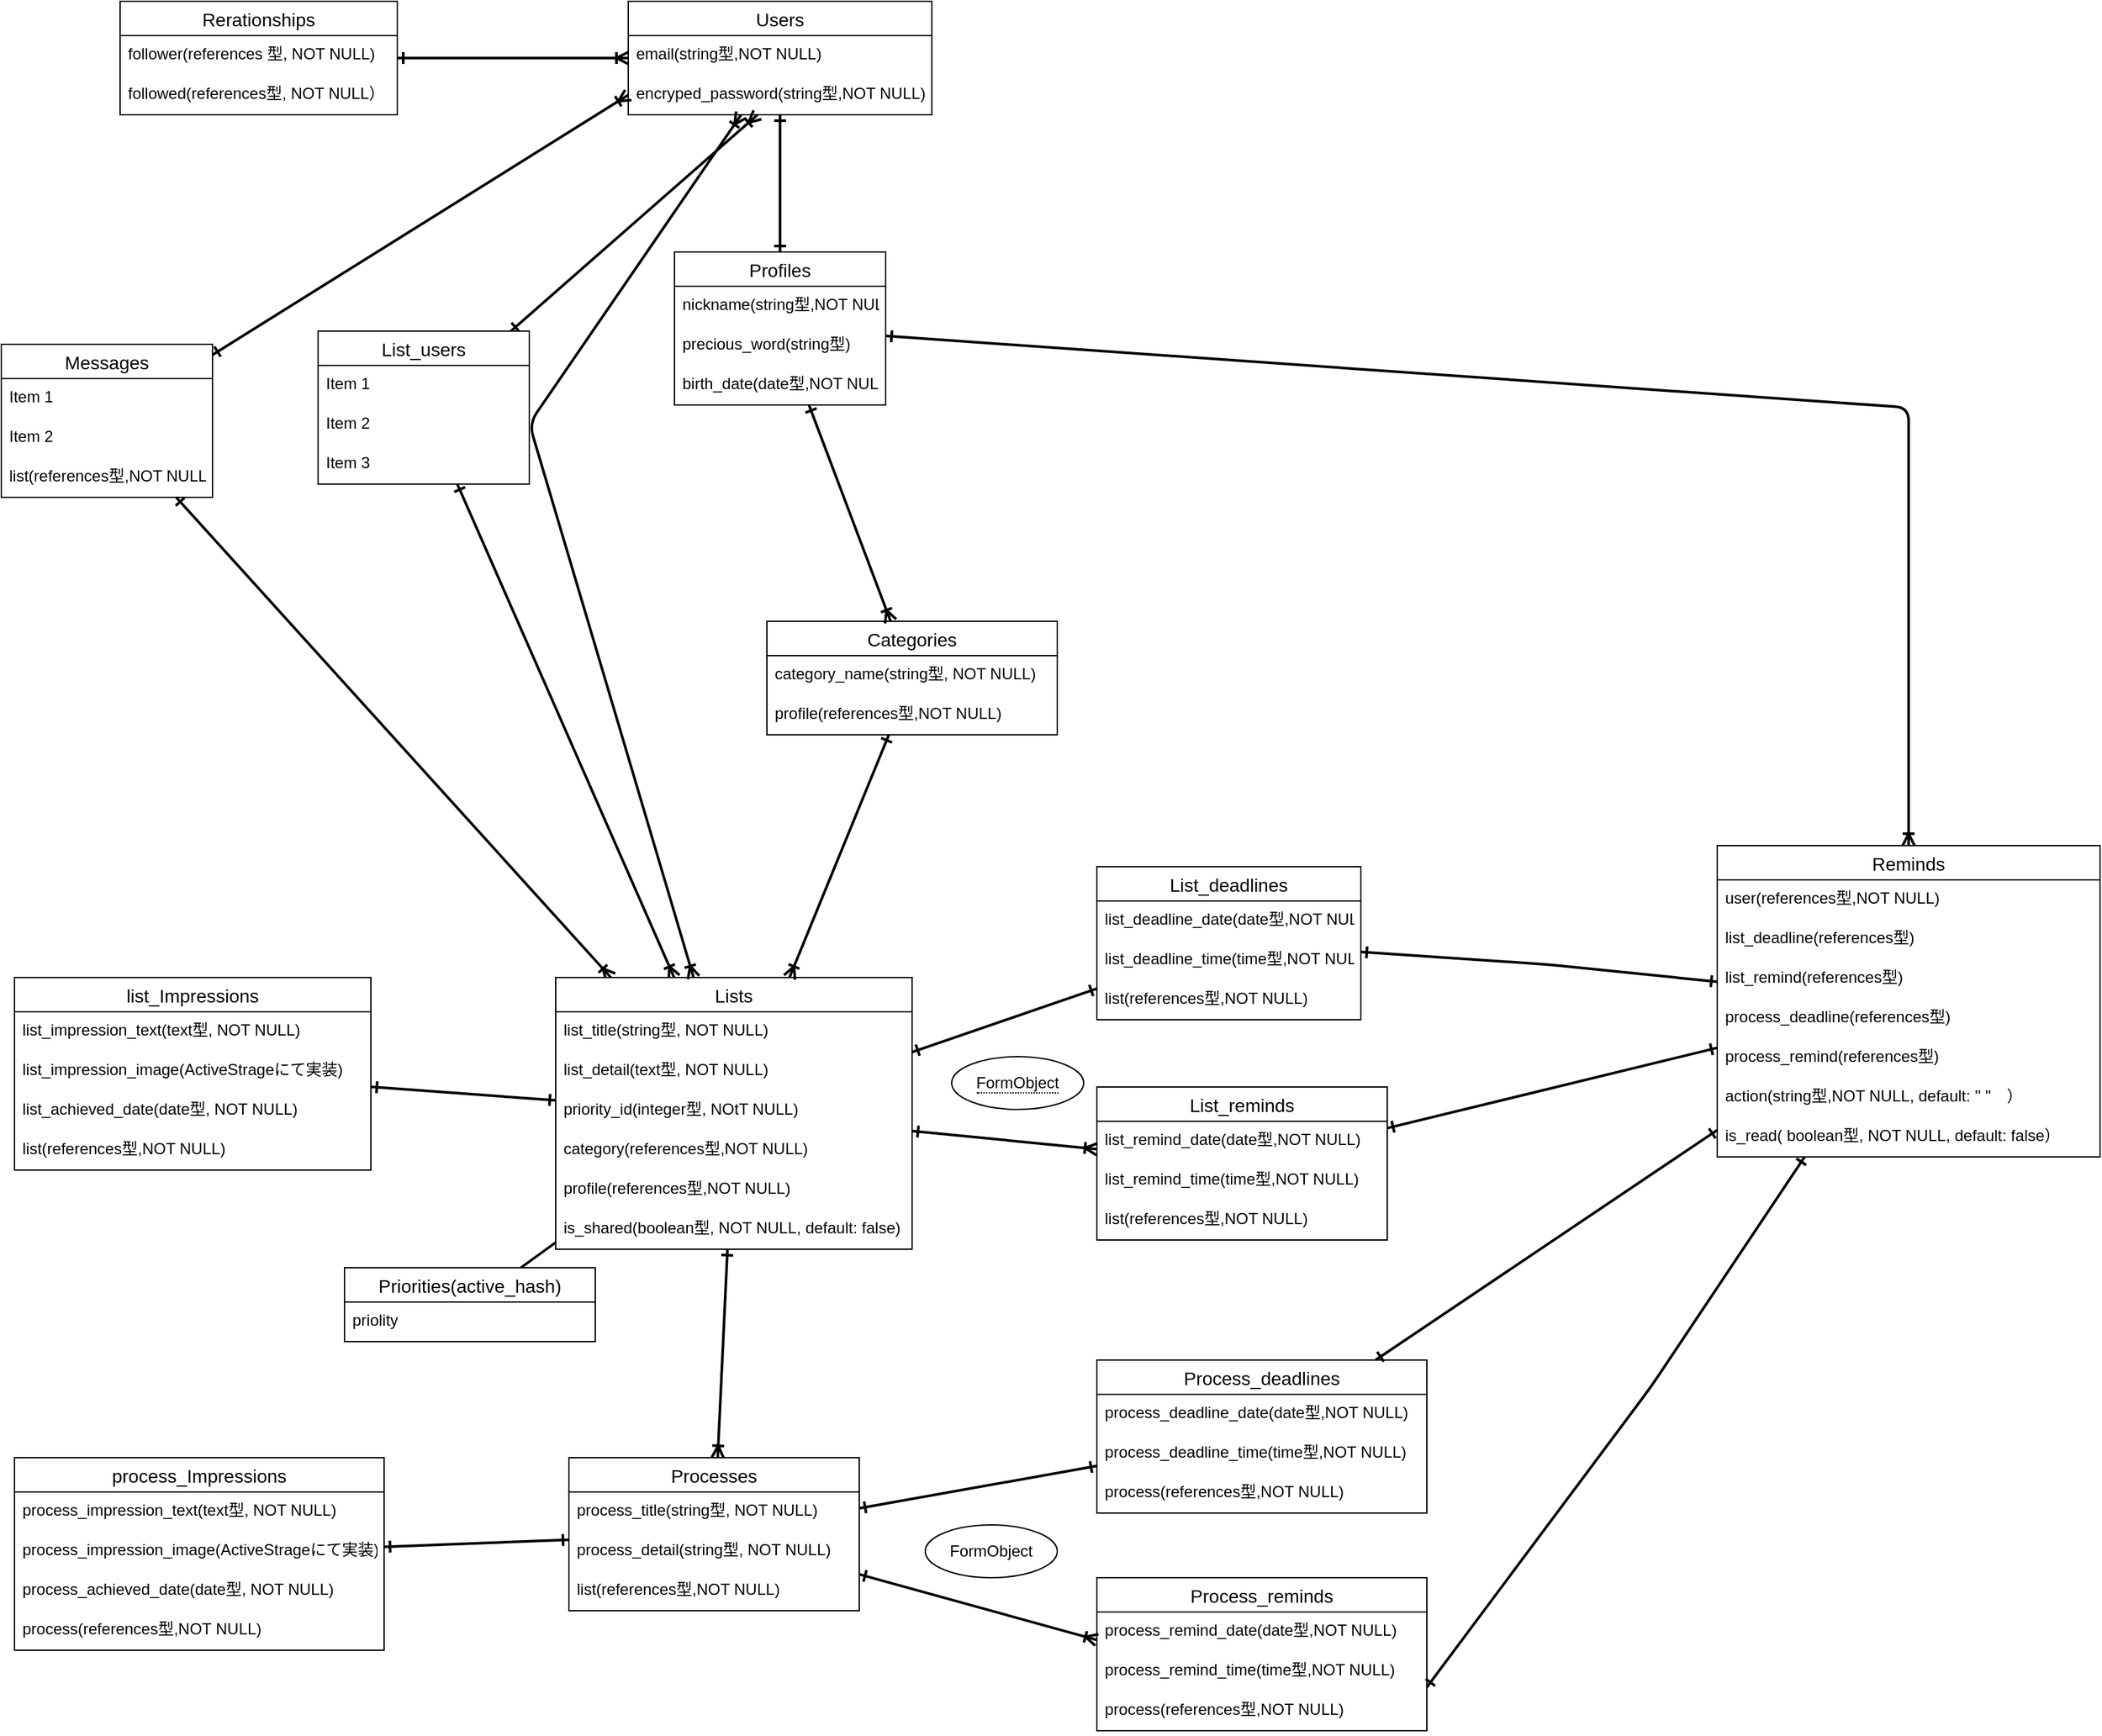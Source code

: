 <mxfile>
    <diagram id="kO1nOzZeOrc67fC76vRQ" name="ページ1">
        <mxGraphModel dx="1132" dy="2182" grid="1" gridSize="10" guides="1" tooltips="1" connect="1" arrows="1" fold="1" page="1" pageScale="1" pageWidth="827" pageHeight="1169" math="0" shadow="0">
            <root>
                <mxCell id="0"/>
                <mxCell id="1" parent="0"/>
                <mxCell id="72" value="Categories" style="swimlane;fontStyle=0;childLayout=stackLayout;horizontal=1;startSize=26;horizontalStack=0;resizeParent=1;resizeParentMax=0;resizeLast=0;collapsible=1;marginBottom=0;align=center;fontSize=14;" parent="1" vertex="1">
                    <mxGeometry x="610" y="270" width="220" height="86" as="geometry"/>
                </mxCell>
                <mxCell id="73" value="category_name(string型, NOT NULL)" style="text;strokeColor=none;fillColor=none;spacingLeft=4;spacingRight=4;overflow=hidden;rotatable=0;points=[[0,0.5],[1,0.5]];portConstraint=eastwest;fontSize=12;" parent="72" vertex="1">
                    <mxGeometry y="26" width="220" height="30" as="geometry"/>
                </mxCell>
                <mxCell id="74" value="profile(references型,NOT NULL)" style="text;strokeColor=none;fillColor=none;spacingLeft=4;spacingRight=4;overflow=hidden;rotatable=0;points=[[0,0.5],[1,0.5]];portConstraint=eastwest;fontSize=12;" parent="72" vertex="1">
                    <mxGeometry y="56" width="220" height="30" as="geometry"/>
                </mxCell>
                <mxCell id="166" style="edgeStyle=none;orthogonalLoop=1;jettySize=auto;html=1;fontSize=12;startArrow=ERoneToMany;startFill=0;endArrow=ERone;endFill=0;strokeWidth=2;" parent="1" source="76" target="161" edge="1">
                    <mxGeometry relative="1" as="geometry"/>
                </mxCell>
                <mxCell id="173" style="edgeStyle=none;orthogonalLoop=1;jettySize=auto;html=1;fontSize=12;startArrow=ERoneToMany;startFill=0;endArrow=ERone;endFill=0;strokeWidth=2;" parent="1" source="76" target="168" edge="1">
                    <mxGeometry relative="1" as="geometry"/>
                </mxCell>
                <mxCell id="76" value="Lists" style="swimlane;fontStyle=0;childLayout=stackLayout;horizontal=1;startSize=26;horizontalStack=0;resizeParent=1;resizeParentMax=0;resizeLast=0;collapsible=1;marginBottom=0;align=center;fontSize=14;" parent="1" vertex="1">
                    <mxGeometry x="450" y="540" width="270" height="206" as="geometry"/>
                </mxCell>
                <mxCell id="77" value="list_title(string型, NOT NULL)" style="text;strokeColor=none;fillColor=none;spacingLeft=4;spacingRight=4;overflow=hidden;rotatable=0;points=[[0,0.5],[1,0.5]];portConstraint=eastwest;fontSize=12;" parent="76" vertex="1">
                    <mxGeometry y="26" width="270" height="30" as="geometry"/>
                </mxCell>
                <mxCell id="78" value="list_detail(text型, NOT NULL)" style="text;strokeColor=none;fillColor=none;spacingLeft=4;spacingRight=4;overflow=hidden;rotatable=0;points=[[0,0.5],[1,0.5]];portConstraint=eastwest;fontSize=12;" parent="76" vertex="1">
                    <mxGeometry y="56" width="270" height="30" as="geometry"/>
                </mxCell>
                <mxCell id="149" value="priority_id(integer型, NOtT NULL)" style="text;strokeColor=none;fillColor=none;spacingLeft=4;spacingRight=4;overflow=hidden;rotatable=0;points=[[0,0.5],[1,0.5]];portConstraint=eastwest;fontSize=12;" parent="76" vertex="1">
                    <mxGeometry y="86" width="270" height="30" as="geometry"/>
                </mxCell>
                <mxCell id="79" value="category(references型,NOT NULL)" style="text;strokeColor=none;fillColor=none;spacingLeft=4;spacingRight=4;overflow=hidden;rotatable=0;points=[[0,0.5],[1,0.5]];portConstraint=eastwest;fontSize=12;" parent="76" vertex="1">
                    <mxGeometry y="116" width="270" height="30" as="geometry"/>
                </mxCell>
                <mxCell id="179" value="profile(references型,NOT NULL)" style="text;strokeColor=none;fillColor=none;spacingLeft=4;spacingRight=4;overflow=hidden;rotatable=0;points=[[0,0.5],[1,0.5]];portConstraint=eastwest;fontSize=12;" vertex="1" parent="76">
                    <mxGeometry y="146" width="270" height="30" as="geometry"/>
                </mxCell>
                <mxCell id="150" value="is_shared(boolean型, NOT NULL, default: false)" style="text;strokeColor=none;fillColor=none;spacingLeft=4;spacingRight=4;overflow=hidden;rotatable=0;points=[[0,0.5],[1,0.5]];portConstraint=eastwest;fontSize=12;" parent="76" vertex="1">
                    <mxGeometry y="176" width="270" height="30" as="geometry"/>
                </mxCell>
                <mxCell id="165" style="edgeStyle=none;orthogonalLoop=1;jettySize=auto;html=1;fontSize=12;startArrow=ERoneToMany;startFill=0;endArrow=ERoneToMany;endFill=0;strokeWidth=2;" parent="1" source="80" target="76" edge="1">
                    <mxGeometry relative="1" as="geometry">
                        <Array as="points">
                            <mxPoint x="430" y="120"/>
                        </Array>
                    </mxGeometry>
                </mxCell>
                <mxCell id="167" style="edgeStyle=none;orthogonalLoop=1;jettySize=auto;html=1;fontSize=12;startArrow=ERoneToMany;startFill=0;endArrow=ERone;endFill=0;strokeWidth=2;" parent="1" source="82" target="161" edge="1">
                    <mxGeometry relative="1" as="geometry"/>
                </mxCell>
                <mxCell id="172" style="edgeStyle=none;orthogonalLoop=1;jettySize=auto;html=1;fontSize=12;startArrow=ERoneToMany;startFill=0;endArrow=ERone;endFill=0;strokeWidth=2;exitX=0;exitY=0.5;exitDx=0;exitDy=0;" parent="1" source="82" target="168" edge="1">
                    <mxGeometry relative="1" as="geometry"/>
                </mxCell>
                <mxCell id="80" value="Users" style="swimlane;fontStyle=0;childLayout=stackLayout;horizontal=1;startSize=26;horizontalStack=0;resizeParent=1;resizeParentMax=0;resizeLast=0;collapsible=1;marginBottom=0;align=center;fontSize=14;" parent="1" vertex="1">
                    <mxGeometry x="505" y="-200" width="230" height="86" as="geometry"/>
                </mxCell>
                <mxCell id="81" value="email(string型,NOT NULL)" style="text;strokeColor=none;fillColor=none;spacingLeft=4;spacingRight=4;overflow=hidden;rotatable=0;points=[[0,0.5],[1,0.5]];portConstraint=eastwest;fontSize=12;" parent="80" vertex="1">
                    <mxGeometry y="26" width="230" height="30" as="geometry"/>
                </mxCell>
                <mxCell id="82" value="encryped_password(string型,NOT NULL)" style="text;strokeColor=none;fillColor=none;spacingLeft=4;spacingRight=4;overflow=hidden;rotatable=0;points=[[0,0.5],[1,0.5]];portConstraint=eastwest;fontSize=12;" parent="80" vertex="1">
                    <mxGeometry y="56" width="230" height="30" as="geometry"/>
                </mxCell>
                <mxCell id="84" value="Processes" style="swimlane;fontStyle=0;childLayout=stackLayout;horizontal=1;startSize=26;horizontalStack=0;resizeParent=1;resizeParentMax=0;resizeLast=0;collapsible=1;marginBottom=0;align=center;fontSize=14;" parent="1" vertex="1">
                    <mxGeometry x="460" y="904" width="220" height="116" as="geometry"/>
                </mxCell>
                <mxCell id="85" value="process_title(string型, NOT NULL)" style="text;strokeColor=none;fillColor=none;spacingLeft=4;spacingRight=4;overflow=hidden;rotatable=0;points=[[0,0.5],[1,0.5]];portConstraint=eastwest;fontSize=12;" parent="84" vertex="1">
                    <mxGeometry y="26" width="220" height="30" as="geometry"/>
                </mxCell>
                <mxCell id="86" value="process_detail(string型, NOT NULL)" style="text;strokeColor=none;fillColor=none;spacingLeft=4;spacingRight=4;overflow=hidden;rotatable=0;points=[[0,0.5],[1,0.5]];portConstraint=eastwest;fontSize=12;" parent="84" vertex="1">
                    <mxGeometry y="56" width="220" height="30" as="geometry"/>
                </mxCell>
                <mxCell id="87" value="list(references型,NOT NULL)" style="text;strokeColor=none;fillColor=none;spacingLeft=4;spacingRight=4;overflow=hidden;rotatable=0;points=[[0,0.5],[1,0.5]];portConstraint=eastwest;fontSize=12;" parent="84" vertex="1">
                    <mxGeometry y="86" width="220" height="30" as="geometry"/>
                </mxCell>
                <mxCell id="88" value="&#10;list_Impressions&#10;" style="swimlane;fontStyle=0;childLayout=stackLayout;horizontal=1;startSize=26;horizontalStack=0;resizeParent=1;resizeParentMax=0;resizeLast=0;collapsible=1;marginBottom=0;align=center;fontSize=14;" parent="1" vertex="1">
                    <mxGeometry x="40" y="540" width="270" height="146" as="geometry"/>
                </mxCell>
                <mxCell id="89" value="list_impression_text(text型, NOT NULL)" style="text;strokeColor=none;fillColor=none;spacingLeft=4;spacingRight=4;overflow=hidden;rotatable=0;points=[[0,0.5],[1,0.5]];portConstraint=eastwest;fontSize=12;" parent="88" vertex="1">
                    <mxGeometry y="26" width="270" height="30" as="geometry"/>
                </mxCell>
                <mxCell id="90" value="list_impression_image(ActiveStrageにて実装)" style="text;strokeColor=none;fillColor=none;spacingLeft=4;spacingRight=4;overflow=hidden;rotatable=0;points=[[0,0.5],[1,0.5]];portConstraint=eastwest;fontSize=12;" parent="88" vertex="1">
                    <mxGeometry y="56" width="270" height="30" as="geometry"/>
                </mxCell>
                <mxCell id="91" value="list_achieved_date(date型, NOT NULL)" style="text;strokeColor=none;fillColor=none;spacingLeft=4;spacingRight=4;overflow=hidden;rotatable=0;points=[[0,0.5],[1,0.5]];portConstraint=eastwest;fontSize=12;" parent="88" vertex="1">
                    <mxGeometry y="86" width="270" height="30" as="geometry"/>
                </mxCell>
                <mxCell id="159" value="list(references型,NOT NULL)" style="text;strokeColor=none;fillColor=none;spacingLeft=4;spacingRight=4;overflow=hidden;rotatable=0;points=[[0,0.5],[1,0.5]];portConstraint=eastwest;fontSize=12;" parent="88" vertex="1">
                    <mxGeometry y="116" width="270" height="30" as="geometry"/>
                </mxCell>
                <mxCell id="92" value="&#10;process_Impressions&#10;" style="swimlane;fontStyle=0;childLayout=stackLayout;horizontal=1;startSize=26;horizontalStack=0;resizeParent=1;resizeParentMax=0;resizeLast=0;collapsible=1;marginBottom=0;align=center;fontSize=14;" parent="1" vertex="1">
                    <mxGeometry x="40" y="904" width="280" height="146" as="geometry"/>
                </mxCell>
                <mxCell id="93" value="process_impression_text(text型, NOT NULL)" style="text;strokeColor=none;fillColor=none;spacingLeft=4;spacingRight=4;overflow=hidden;rotatable=0;points=[[0,0.5],[1,0.5]];portConstraint=eastwest;fontSize=12;" parent="92" vertex="1">
                    <mxGeometry y="26" width="280" height="30" as="geometry"/>
                </mxCell>
                <mxCell id="94" value="process_impression_image(ActiveStrageにて実装)" style="text;strokeColor=none;fillColor=none;spacingLeft=4;spacingRight=4;overflow=hidden;rotatable=0;points=[[0,0.5],[1,0.5]];portConstraint=eastwest;fontSize=12;" parent="92" vertex="1">
                    <mxGeometry y="56" width="280" height="30" as="geometry"/>
                </mxCell>
                <mxCell id="95" value="process_achieved_date(date型, NOT NULL)" style="text;strokeColor=none;fillColor=none;spacingLeft=4;spacingRight=4;overflow=hidden;rotatable=0;points=[[0,0.5],[1,0.5]];portConstraint=eastwest;fontSize=12;" parent="92" vertex="1">
                    <mxGeometry y="86" width="280" height="30" as="geometry"/>
                </mxCell>
                <mxCell id="160" value="process(references型,NOT NULL)" style="text;strokeColor=none;fillColor=none;spacingLeft=4;spacingRight=4;overflow=hidden;rotatable=0;points=[[0,0.5],[1,0.5]];portConstraint=eastwest;fontSize=12;" parent="92" vertex="1">
                    <mxGeometry y="116" width="280" height="30" as="geometry"/>
                </mxCell>
                <mxCell id="96" value="List_deadlines" style="swimlane;fontStyle=0;childLayout=stackLayout;horizontal=1;startSize=26;horizontalStack=0;resizeParent=1;resizeParentMax=0;resizeLast=0;collapsible=1;marginBottom=0;align=center;fontSize=14;" parent="1" vertex="1">
                    <mxGeometry x="860" y="456" width="200" height="116" as="geometry"/>
                </mxCell>
                <mxCell id="97" value="list_deadline_date(date型,NOT NULL)" style="text;strokeColor=none;fillColor=none;spacingLeft=4;spacingRight=4;overflow=hidden;rotatable=0;points=[[0,0.5],[1,0.5]];portConstraint=eastwest;fontSize=12;" parent="96" vertex="1">
                    <mxGeometry y="26" width="200" height="30" as="geometry"/>
                </mxCell>
                <mxCell id="98" value="list_deadline_time(time型,NOT NULL)" style="text;strokeColor=none;fillColor=none;spacingLeft=4;spacingRight=4;overflow=hidden;rotatable=0;points=[[0,0.5],[1,0.5]];portConstraint=eastwest;fontSize=12;" parent="96" vertex="1">
                    <mxGeometry y="56" width="200" height="30" as="geometry"/>
                </mxCell>
                <mxCell id="99" value="list(references型,NOT NULL)" style="text;strokeColor=none;fillColor=none;spacingLeft=4;spacingRight=4;overflow=hidden;rotatable=0;points=[[0,0.5],[1,0.5]];portConstraint=eastwest;fontSize=12;" parent="96" vertex="1">
                    <mxGeometry y="86" width="200" height="30" as="geometry"/>
                </mxCell>
                <mxCell id="100" value="List_reminds" style="swimlane;fontStyle=0;childLayout=stackLayout;horizontal=1;startSize=26;horizontalStack=0;resizeParent=1;resizeParentMax=0;resizeLast=0;collapsible=1;marginBottom=0;align=center;fontSize=14;" parent="1" vertex="1">
                    <mxGeometry x="860" y="623" width="220" height="116" as="geometry"/>
                </mxCell>
                <mxCell id="101" value="list_remind_date(date型,NOT NULL)" style="text;strokeColor=none;fillColor=none;spacingLeft=4;spacingRight=4;overflow=hidden;rotatable=0;points=[[0,0.5],[1,0.5]];portConstraint=eastwest;fontSize=12;" parent="100" vertex="1">
                    <mxGeometry y="26" width="220" height="30" as="geometry"/>
                </mxCell>
                <mxCell id="102" value="list_remind_time(time型,NOT NULL)" style="text;strokeColor=none;fillColor=none;spacingLeft=4;spacingRight=4;overflow=hidden;rotatable=0;points=[[0,0.5],[1,0.5]];portConstraint=eastwest;fontSize=12;" parent="100" vertex="1">
                    <mxGeometry y="56" width="220" height="30" as="geometry"/>
                </mxCell>
                <mxCell id="103" value="list(references型,NOT NULL)" style="text;strokeColor=none;fillColor=none;spacingLeft=4;spacingRight=4;overflow=hidden;rotatable=0;points=[[0,0.5],[1,0.5]];portConstraint=eastwest;fontSize=12;" parent="100" vertex="1">
                    <mxGeometry y="86" width="220" height="30" as="geometry"/>
                </mxCell>
                <mxCell id="104" value="Process_deadlines" style="swimlane;fontStyle=0;childLayout=stackLayout;horizontal=1;startSize=26;horizontalStack=0;resizeParent=1;resizeParentMax=0;resizeLast=0;collapsible=1;marginBottom=0;align=center;fontSize=14;" parent="1" vertex="1">
                    <mxGeometry x="860" y="830" width="250" height="116" as="geometry"/>
                </mxCell>
                <mxCell id="105" value="process_deadline_date(date型,NOT NULL)" style="text;strokeColor=none;fillColor=none;spacingLeft=4;spacingRight=4;overflow=hidden;rotatable=0;points=[[0,0.5],[1,0.5]];portConstraint=eastwest;fontSize=12;" parent="104" vertex="1">
                    <mxGeometry y="26" width="250" height="30" as="geometry"/>
                </mxCell>
                <mxCell id="106" value="process_deadline_time(time型,NOT NULL)" style="text;strokeColor=none;fillColor=none;spacingLeft=4;spacingRight=4;overflow=hidden;rotatable=0;points=[[0,0.5],[1,0.5]];portConstraint=eastwest;fontSize=12;" parent="104" vertex="1">
                    <mxGeometry y="56" width="250" height="30" as="geometry"/>
                </mxCell>
                <mxCell id="107" value="process(references型,NOT NULL)" style="text;strokeColor=none;fillColor=none;spacingLeft=4;spacingRight=4;overflow=hidden;rotatable=0;points=[[0,0.5],[1,0.5]];portConstraint=eastwest;fontSize=12;" parent="104" vertex="1">
                    <mxGeometry y="86" width="250" height="30" as="geometry"/>
                </mxCell>
                <mxCell id="108" value="Process_reminds" style="swimlane;fontStyle=0;childLayout=stackLayout;horizontal=1;startSize=26;horizontalStack=0;resizeParent=1;resizeParentMax=0;resizeLast=0;collapsible=1;marginBottom=0;align=center;fontSize=14;" parent="1" vertex="1">
                    <mxGeometry x="860" y="995" width="250" height="116" as="geometry"/>
                </mxCell>
                <mxCell id="109" value="process_remind_date(date型,NOT NULL)" style="text;strokeColor=none;fillColor=none;spacingLeft=4;spacingRight=4;overflow=hidden;rotatable=0;points=[[0,0.5],[1,0.5]];portConstraint=eastwest;fontSize=12;" parent="108" vertex="1">
                    <mxGeometry y="26" width="250" height="30" as="geometry"/>
                </mxCell>
                <mxCell id="110" value="process_remind_time(time型,NOT NULL)" style="text;strokeColor=none;fillColor=none;spacingLeft=4;spacingRight=4;overflow=hidden;rotatable=0;points=[[0,0.5],[1,0.5]];portConstraint=eastwest;fontSize=12;" parent="108" vertex="1">
                    <mxGeometry y="56" width="250" height="30" as="geometry"/>
                </mxCell>
                <mxCell id="111" value="process(references型,NOT NULL)" style="text;strokeColor=none;fillColor=none;spacingLeft=4;spacingRight=4;overflow=hidden;rotatable=0;points=[[0,0.5],[1,0.5]];portConstraint=eastwest;fontSize=12;" parent="108" vertex="1">
                    <mxGeometry y="86" width="250" height="30" as="geometry"/>
                </mxCell>
                <mxCell id="112" value="Reminds" style="swimlane;fontStyle=0;childLayout=stackLayout;horizontal=1;startSize=26;horizontalStack=0;resizeParent=1;resizeParentMax=0;resizeLast=0;collapsible=1;marginBottom=0;align=center;fontSize=14;" parent="1" vertex="1">
                    <mxGeometry x="1330" y="440" width="290" height="236" as="geometry"/>
                </mxCell>
                <mxCell id="113" value="user(references型,NOT NULL)" style="text;strokeColor=none;fillColor=none;spacingLeft=4;spacingRight=4;overflow=hidden;rotatable=0;points=[[0,0.5],[1,0.5]];portConstraint=eastwest;fontSize=12;" parent="112" vertex="1">
                    <mxGeometry y="26" width="290" height="30" as="geometry"/>
                </mxCell>
                <mxCell id="155" value="list_deadline(references型)" style="text;strokeColor=none;fillColor=none;spacingLeft=4;spacingRight=4;overflow=hidden;rotatable=0;points=[[0,0.5],[1,0.5]];portConstraint=eastwest;fontSize=12;" parent="112" vertex="1">
                    <mxGeometry y="56" width="290" height="30" as="geometry"/>
                </mxCell>
                <mxCell id="156" value="list_remind(references型)" style="text;strokeColor=none;fillColor=none;spacingLeft=4;spacingRight=4;overflow=hidden;rotatable=0;points=[[0,0.5],[1,0.5]];portConstraint=eastwest;fontSize=12;" parent="112" vertex="1">
                    <mxGeometry y="86" width="290" height="30" as="geometry"/>
                </mxCell>
                <mxCell id="157" value="process_deadline(references型)" style="text;strokeColor=none;fillColor=none;spacingLeft=4;spacingRight=4;overflow=hidden;rotatable=0;points=[[0,0.5],[1,0.5]];portConstraint=eastwest;fontSize=12;" parent="112" vertex="1">
                    <mxGeometry y="116" width="290" height="30" as="geometry"/>
                </mxCell>
                <mxCell id="158" value="process_remind(references型)" style="text;strokeColor=none;fillColor=none;spacingLeft=4;spacingRight=4;overflow=hidden;rotatable=0;points=[[0,0.5],[1,0.5]];portConstraint=eastwest;fontSize=12;" parent="112" vertex="1">
                    <mxGeometry y="146" width="290" height="30" as="geometry"/>
                </mxCell>
                <mxCell id="115" value="action(string型,NOT NULL, default: '' &quot;　）" style="text;strokeColor=none;fillColor=none;spacingLeft=4;spacingRight=4;overflow=hidden;rotatable=0;points=[[0,0.5],[1,0.5]];portConstraint=eastwest;fontSize=12;" parent="112" vertex="1">
                    <mxGeometry y="176" width="290" height="30" as="geometry"/>
                </mxCell>
                <mxCell id="154" value="is_read( boolean型, NOT NULL, default: false）&#10;&#10;" style="text;strokeColor=none;fillColor=none;spacingLeft=4;spacingRight=4;overflow=hidden;rotatable=0;points=[[0,0.5],[1,0.5]];portConstraint=eastwest;fontSize=12;" parent="112" vertex="1">
                    <mxGeometry y="206" width="290" height="30" as="geometry"/>
                </mxCell>
                <mxCell id="116" value="Rerationships" style="swimlane;fontStyle=0;childLayout=stackLayout;horizontal=1;startSize=26;horizontalStack=0;resizeParent=1;resizeParentMax=0;resizeLast=0;collapsible=1;marginBottom=0;align=center;fontSize=14;" parent="1" vertex="1">
                    <mxGeometry x="120" y="-200" width="210" height="86" as="geometry"/>
                </mxCell>
                <mxCell id="117" value="follower(references 型, NOT NULL)" style="text;strokeColor=none;fillColor=none;spacingLeft=4;spacingRight=4;overflow=hidden;rotatable=0;points=[[0,0.5],[1,0.5]];portConstraint=eastwest;fontSize=12;" parent="116" vertex="1">
                    <mxGeometry y="26" width="210" height="30" as="geometry"/>
                </mxCell>
                <mxCell id="118" value="followed(references型, NOT NULL） " style="text;strokeColor=none;fillColor=none;spacingLeft=4;spacingRight=4;overflow=hidden;rotatable=0;points=[[0,0.5],[1,0.5]];portConstraint=eastwest;fontSize=12;" parent="116" vertex="1">
                    <mxGeometry y="56" width="210" height="30" as="geometry"/>
                </mxCell>
                <mxCell id="120" value="&lt;span style=&quot;border-bottom: 1px dotted&quot;&gt;FormObject&lt;br&gt;&lt;/span&gt;" style="ellipse;whiteSpace=wrap;html=1;align=center;" parent="1" vertex="1">
                    <mxGeometry x="750" y="600" width="100" height="40" as="geometry"/>
                </mxCell>
                <mxCell id="121" value="FormObject" style="ellipse;whiteSpace=wrap;html=1;align=center;" parent="1" vertex="1">
                    <mxGeometry x="730" y="955" width="100" height="40" as="geometry"/>
                </mxCell>
                <mxCell id="128" value="" style="fontSize=12;html=1;endArrow=ERoneToMany;startArrow=ERone;startFill=0;strokeWidth=2;" parent="1" source="174" target="72" edge="1">
                    <mxGeometry width="100" height="100" relative="1" as="geometry">
                        <mxPoint x="560" y="260" as="sourcePoint"/>
                        <mxPoint x="390" y="280" as="targetPoint"/>
                    </mxGeometry>
                </mxCell>
                <mxCell id="131" value="" style="fontSize=12;html=1;endArrow=ERoneToMany;startArrow=ERone;startFill=0;strokeWidth=2;" parent="1" source="72" target="76" edge="1">
                    <mxGeometry width="100" height="100" relative="1" as="geometry">
                        <mxPoint x="530" y="630" as="sourcePoint"/>
                        <mxPoint x="770" y="420" as="targetPoint"/>
                    </mxGeometry>
                </mxCell>
                <mxCell id="133" value="" style="fontSize=12;html=1;endArrow=ERoneToMany;startArrow=ERone;startFill=0;strokeWidth=2;" parent="1" source="76" target="84" edge="1">
                    <mxGeometry width="100" height="100" relative="1" as="geometry">
                        <mxPoint x="530" y="790" as="sourcePoint"/>
                        <mxPoint x="630" y="690" as="targetPoint"/>
                    </mxGeometry>
                </mxCell>
                <mxCell id="134" value="" style="fontSize=12;html=1;endArrow=ERone;startArrow=ERone;startFill=0;endFill=0;strokeWidth=2;" parent="1" source="88" target="76" edge="1">
                    <mxGeometry width="100" height="100" relative="1" as="geometry">
                        <mxPoint x="320" y="683" as="sourcePoint"/>
                        <mxPoint x="420" y="583" as="targetPoint"/>
                    </mxGeometry>
                </mxCell>
                <mxCell id="135" value="" style="fontSize=12;html=1;endArrow=ERone;startArrow=ERone;startFill=0;endFill=0;strokeWidth=2;" parent="1" source="92" target="84" edge="1">
                    <mxGeometry width="100" height="100" relative="1" as="geometry">
                        <mxPoint x="300" y="1000" as="sourcePoint"/>
                        <mxPoint x="400" y="900" as="targetPoint"/>
                    </mxGeometry>
                </mxCell>
                <mxCell id="136" value="" style="fontSize=12;html=1;endArrow=ERone;startArrow=ERone;strokeWidth=2;startFill=0;endFill=0;" parent="1" source="76" target="96" edge="1">
                    <mxGeometry width="100" height="100" relative="1" as="geometry">
                        <mxPoint x="690" y="585" as="sourcePoint"/>
                        <mxPoint x="790" y="485" as="targetPoint"/>
                    </mxGeometry>
                </mxCell>
                <mxCell id="137" value="" style="fontSize=12;html=1;endArrow=ERoneToMany;strokeWidth=2;startArrow=ERone;startFill=0;" parent="1" source="76" target="100" edge="1">
                    <mxGeometry width="100" height="100" relative="1" as="geometry">
                        <mxPoint x="710" y="630" as="sourcePoint"/>
                        <mxPoint x="810" y="530" as="targetPoint"/>
                    </mxGeometry>
                </mxCell>
                <mxCell id="138" value="" style="fontSize=12;html=1;endArrow=ERone;startArrow=ERone;strokeWidth=2;startFill=0;endFill=0;" parent="1" source="84" target="104" edge="1">
                    <mxGeometry width="100" height="100" relative="1" as="geometry">
                        <mxPoint x="640" y="856.663" as="sourcePoint"/>
                        <mxPoint x="840" y="809.997" as="targetPoint"/>
                    </mxGeometry>
                </mxCell>
                <mxCell id="139" value="" style="fontSize=12;html=1;endArrow=ERoneToMany;strokeWidth=2;startArrow=ERone;startFill=0;" parent="1" source="84" edge="1">
                    <mxGeometry width="100" height="100" relative="1" as="geometry">
                        <mxPoint x="640" y="1054.944" as="sourcePoint"/>
                        <mxPoint x="860" y="1042.198" as="targetPoint"/>
                    </mxGeometry>
                </mxCell>
                <mxCell id="140" value="" style="fontSize=12;html=1;endArrow=ERoneToMany;startArrow=ERone;strokeWidth=2;startFill=0;endFill=0;" parent="1" source="116" target="80" edge="1">
                    <mxGeometry width="100" height="100" relative="1" as="geometry">
                        <mxPoint x="300" y="260" as="sourcePoint"/>
                        <mxPoint x="400" y="160" as="targetPoint"/>
                    </mxGeometry>
                </mxCell>
                <mxCell id="142" value="" style="fontSize=12;html=1;endArrow=ERone;startArrow=ERone;strokeWidth=2;startFill=0;endFill=0;" parent="1" source="96" target="112" edge="1">
                    <mxGeometry width="100" height="100" relative="1" as="geometry">
                        <mxPoint x="1080" y="516.663" as="sourcePoint"/>
                        <mxPoint x="1280" y="469.997" as="targetPoint"/>
                        <Array as="points">
                            <mxPoint x="1200" y="530"/>
                        </Array>
                    </mxGeometry>
                </mxCell>
                <mxCell id="143" value="" style="fontSize=12;html=1;endArrow=ERone;startArrow=ERone;strokeWidth=2;startFill=0;endFill=0;" parent="1" source="100" target="112" edge="1">
                    <mxGeometry width="100" height="100" relative="1" as="geometry">
                        <mxPoint x="1020" y="618.003" as="sourcePoint"/>
                        <mxPoint x="1220" y="571.337" as="targetPoint"/>
                    </mxGeometry>
                </mxCell>
                <mxCell id="144" value="" style="fontSize=12;html=1;endArrow=ERone;startArrow=ERone;strokeWidth=2;startFill=0;endFill=0;" parent="1" source="104" target="112" edge="1">
                    <mxGeometry width="100" height="100" relative="1" as="geometry">
                        <mxPoint x="1020" y="796.663" as="sourcePoint"/>
                        <mxPoint x="1220" y="749.997" as="targetPoint"/>
                    </mxGeometry>
                </mxCell>
                <mxCell id="145" value="" style="fontSize=12;html=1;endArrow=ERone;startArrow=ERone;strokeWidth=2;startFill=0;endFill=0;" parent="1" target="112" edge="1">
                    <mxGeometry width="100" height="100" relative="1" as="geometry">
                        <mxPoint x="1110" y="1078" as="sourcePoint"/>
                        <mxPoint x="1260" y="1039.997" as="targetPoint"/>
                        <Array as="points">
                            <mxPoint x="1280" y="850"/>
                        </Array>
                    </mxGeometry>
                </mxCell>
                <mxCell id="146" value="" style="fontSize=12;html=1;endArrow=ERoneToMany;strokeWidth=2;startArrow=ERone;startFill=0;" parent="1" source="174" target="112" edge="1">
                    <mxGeometry width="100" height="100" relative="1" as="geometry">
                        <mxPoint x="910" y="280" as="sourcePoint"/>
                        <mxPoint x="1010" y="180" as="targetPoint"/>
                        <Array as="points">
                            <mxPoint x="1475" y="108"/>
                        </Array>
                    </mxGeometry>
                </mxCell>
                <mxCell id="151" value="Priorities(active_hash)" style="swimlane;fontStyle=0;childLayout=stackLayout;horizontal=1;startSize=26;horizontalStack=0;resizeParent=1;resizeParentMax=0;resizeLast=0;collapsible=1;marginBottom=0;align=center;fontSize=14;" parent="1" vertex="1">
                    <mxGeometry x="290" y="760" width="190" height="56" as="geometry"/>
                </mxCell>
                <mxCell id="152" value="priolity" style="text;strokeColor=none;fillColor=none;spacingLeft=4;spacingRight=4;overflow=hidden;rotatable=0;points=[[0,0.5],[1,0.5]];portConstraint=eastwest;fontSize=12;" parent="151" vertex="1">
                    <mxGeometry y="26" width="190" height="30" as="geometry"/>
                </mxCell>
                <mxCell id="153" value="" style="fontSize=12;html=1;endArrow=none;endFill=0;strokeWidth=2;" parent="1" source="151" target="76" edge="1">
                    <mxGeometry width="100" height="100" relative="1" as="geometry">
                        <mxPoint x="365" y="750" as="sourcePoint"/>
                        <mxPoint x="465" y="650" as="targetPoint"/>
                    </mxGeometry>
                </mxCell>
                <mxCell id="161" value="List_users" style="swimlane;fontStyle=0;childLayout=stackLayout;horizontal=1;startSize=26;horizontalStack=0;resizeParent=1;resizeParentMax=0;resizeLast=0;collapsible=1;marginBottom=0;align=center;fontSize=14;" parent="1" vertex="1">
                    <mxGeometry x="270" y="50" width="160" height="116" as="geometry"/>
                </mxCell>
                <mxCell id="162" value="Item 1" style="text;strokeColor=none;fillColor=none;spacingLeft=4;spacingRight=4;overflow=hidden;rotatable=0;points=[[0,0.5],[1,0.5]];portConstraint=eastwest;fontSize=12;" parent="161" vertex="1">
                    <mxGeometry y="26" width="160" height="30" as="geometry"/>
                </mxCell>
                <mxCell id="163" value="Item 2" style="text;strokeColor=none;fillColor=none;spacingLeft=4;spacingRight=4;overflow=hidden;rotatable=0;points=[[0,0.5],[1,0.5]];portConstraint=eastwest;fontSize=12;" parent="161" vertex="1">
                    <mxGeometry y="56" width="160" height="30" as="geometry"/>
                </mxCell>
                <mxCell id="164" value="Item 3" style="text;strokeColor=none;fillColor=none;spacingLeft=4;spacingRight=4;overflow=hidden;rotatable=0;points=[[0,0.5],[1,0.5]];portConstraint=eastwest;fontSize=12;" parent="161" vertex="1">
                    <mxGeometry y="86" width="160" height="30" as="geometry"/>
                </mxCell>
                <mxCell id="168" value="Messages" style="swimlane;fontStyle=0;childLayout=stackLayout;horizontal=1;startSize=26;horizontalStack=0;resizeParent=1;resizeParentMax=0;resizeLast=0;collapsible=1;marginBottom=0;align=center;fontSize=14;" parent="1" vertex="1">
                    <mxGeometry x="30" y="60" width="160" height="116" as="geometry"/>
                </mxCell>
                <mxCell id="169" value="Item 1" style="text;strokeColor=none;fillColor=none;spacingLeft=4;spacingRight=4;overflow=hidden;rotatable=0;points=[[0,0.5],[1,0.5]];portConstraint=eastwest;fontSize=12;" parent="168" vertex="1">
                    <mxGeometry y="26" width="160" height="30" as="geometry"/>
                </mxCell>
                <mxCell id="170" value="Item 2" style="text;strokeColor=none;fillColor=none;spacingLeft=4;spacingRight=4;overflow=hidden;rotatable=0;points=[[0,0.5],[1,0.5]];portConstraint=eastwest;fontSize=12;" parent="168" vertex="1">
                    <mxGeometry y="56" width="160" height="30" as="geometry"/>
                </mxCell>
                <mxCell id="171" value="list(references型,NOT NULL)" style="text;strokeColor=none;fillColor=none;spacingLeft=4;spacingRight=4;overflow=hidden;rotatable=0;points=[[0,0.5],[1,0.5]];portConstraint=eastwest;fontSize=12;" parent="168" vertex="1">
                    <mxGeometry y="86" width="160" height="30" as="geometry"/>
                </mxCell>
                <mxCell id="178" style="edgeStyle=orthogonalEdgeStyle;rounded=0;orthogonalLoop=1;jettySize=auto;html=1;startArrow=ERone;startFill=0;endArrow=ERone;endFill=0;strokeWidth=2;" parent="1" source="174" target="80" edge="1">
                    <mxGeometry relative="1" as="geometry"/>
                </mxCell>
                <mxCell id="174" value="Profiles" style="swimlane;fontStyle=0;childLayout=stackLayout;horizontal=1;startSize=26;horizontalStack=0;resizeParent=1;resizeParentMax=0;resizeLast=0;collapsible=1;marginBottom=0;align=center;fontSize=14;" parent="1" vertex="1">
                    <mxGeometry x="540" y="-10" width="160" height="116" as="geometry"/>
                </mxCell>
                <mxCell id="83" value="nickname(string型,NOT NULL)" style="text;strokeColor=none;fillColor=none;spacingLeft=4;spacingRight=4;overflow=hidden;rotatable=0;points=[[0,0.5],[1,0.5]];portConstraint=eastwest;fontSize=12;" parent="174" vertex="1">
                    <mxGeometry y="26" width="160" height="30" as="geometry"/>
                </mxCell>
                <mxCell id="148" value="precious_word(string型)" style="text;strokeColor=none;fillColor=none;spacingLeft=4;spacingRight=4;overflow=hidden;rotatable=0;points=[[0,0.5],[1,0.5]];portConstraint=eastwest;fontSize=12;" parent="174" vertex="1">
                    <mxGeometry y="56" width="160" height="30" as="geometry"/>
                </mxCell>
                <mxCell id="147" value="birth_date(date型,NOT NULL)" style="text;strokeColor=none;fillColor=none;spacingLeft=4;spacingRight=4;overflow=hidden;rotatable=0;points=[[0,0.5],[1,0.5]];portConstraint=eastwest;fontSize=12;" parent="174" vertex="1">
                    <mxGeometry y="86" width="160" height="30" as="geometry"/>
                </mxCell>
            </root>
        </mxGraphModel>
    </diagram>
</mxfile>